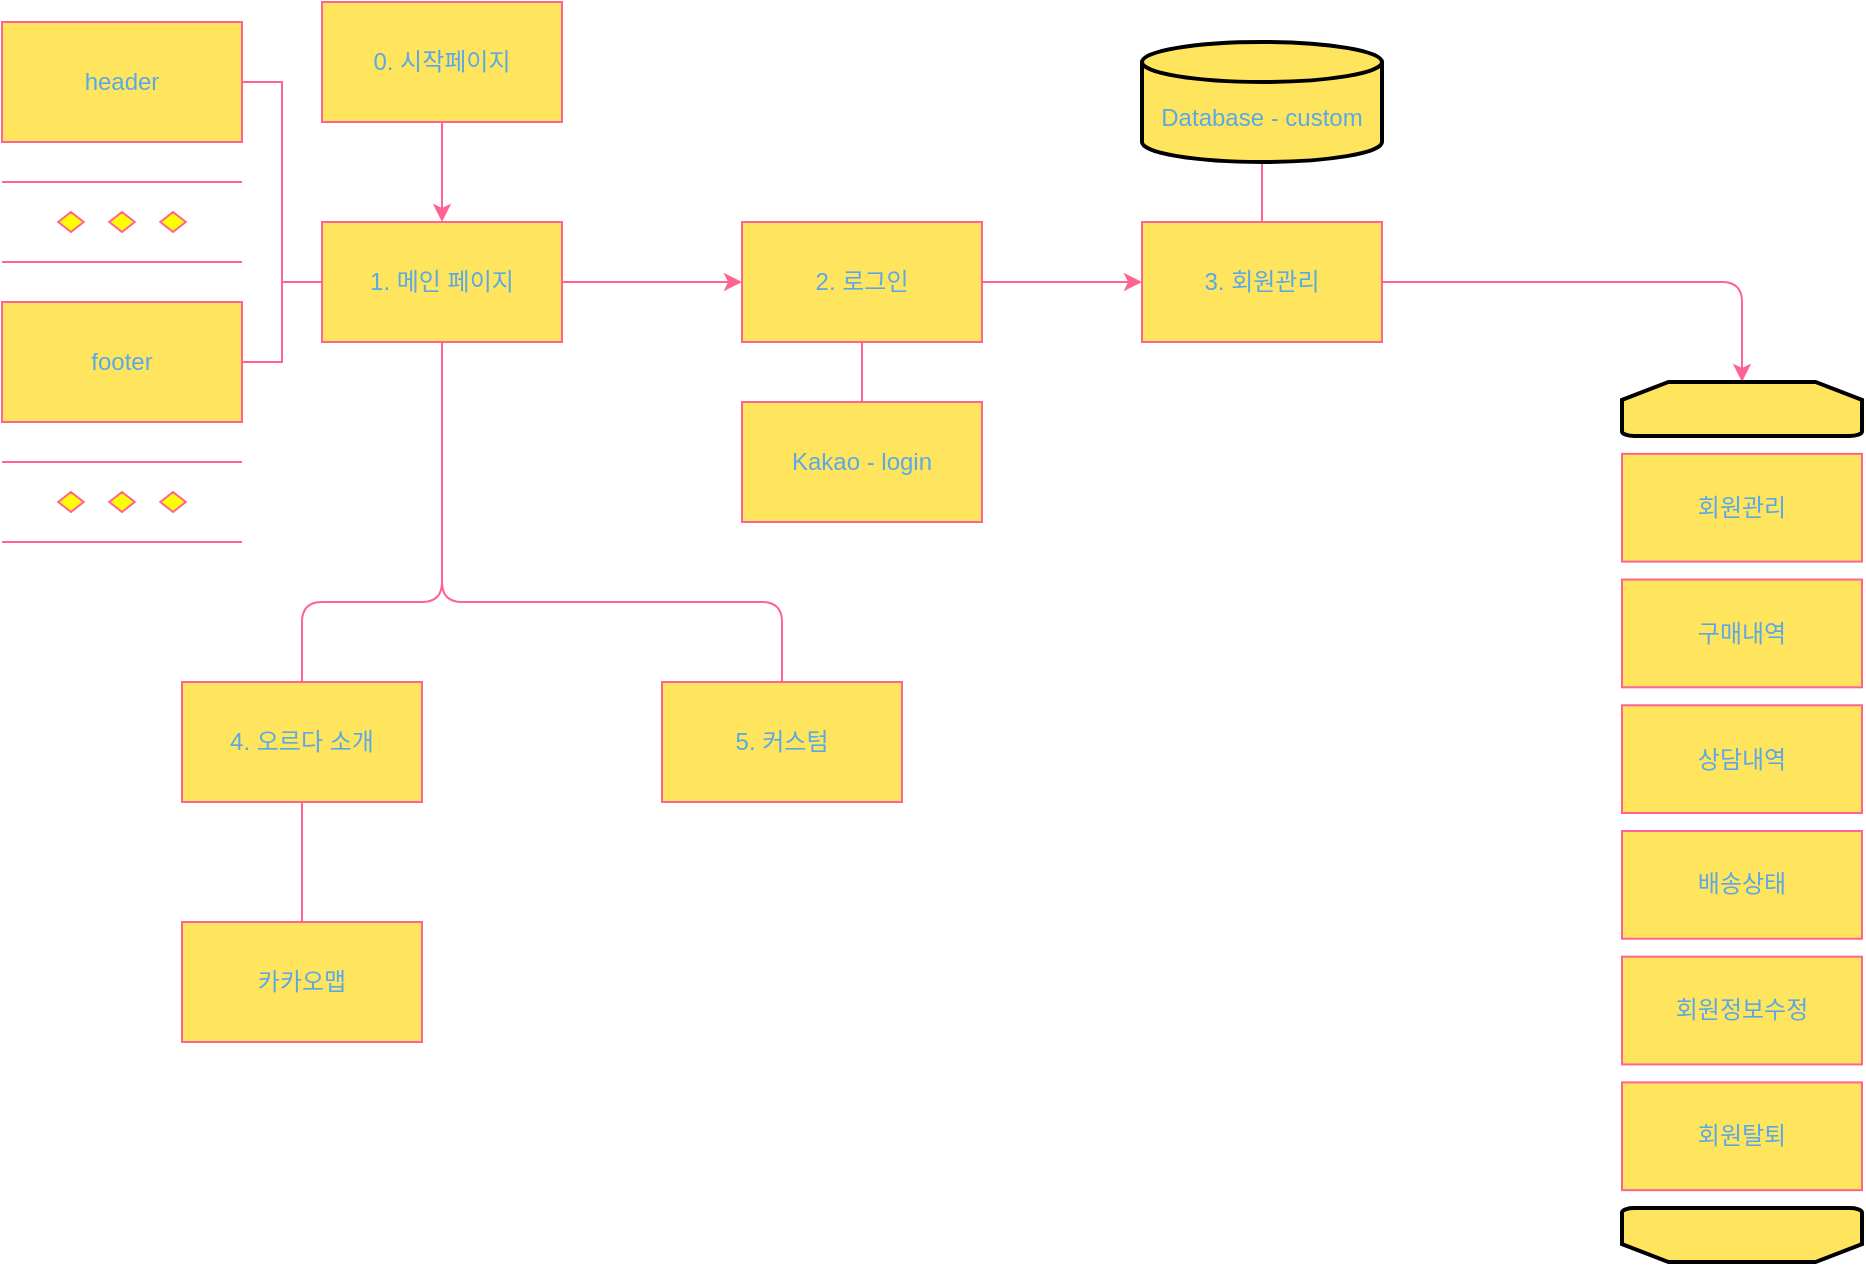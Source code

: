 <mxfile version="13.9.9" type="device"><diagram id="OOXKezzp9KimD4NCaZeo" name="페이지-1"><mxGraphModel dx="1072" dy="806" grid="1" gridSize="10" guides="1" tooltips="1" connect="1" arrows="1" fold="1" page="1" pageScale="1" pageWidth="827" pageHeight="1169" math="0" shadow="0"><root><mxCell id="0"/><mxCell id="1" parent="0"/><mxCell id="9aAK73mgLOUy9YAVK1il-12" value="" style="edgeStyle=orthogonalEdgeStyle;rounded=0;orthogonalLoop=1;jettySize=auto;html=1;strokeColor=#FF6392;fontColor=#5AA9E6;" edge="1" parent="1" source="9aAK73mgLOUy9YAVK1il-1" target="9aAK73mgLOUy9YAVK1il-2"><mxGeometry relative="1" as="geometry"/></mxCell><mxCell id="9aAK73mgLOUy9YAVK1il-1" value="0. 시작페이지" style="rounded=0;whiteSpace=wrap;html=1;fillColor=#FFE45E;strokeColor=#FF6392;fontColor=#5AA9E6;" vertex="1" parent="1"><mxGeometry x="370" y="80" width="120" height="60" as="geometry"/></mxCell><mxCell id="9aAK73mgLOUy9YAVK1il-18" style="edgeStyle=orthogonalEdgeStyle;rounded=0;orthogonalLoop=1;jettySize=auto;html=1;exitX=0;exitY=0.5;exitDx=0;exitDy=0;endArrow=none;endFill=0;strokeColor=#FF6392;fontColor=#5AA9E6;" edge="1" parent="1" source="9aAK73mgLOUy9YAVK1il-2"><mxGeometry relative="1" as="geometry"><mxPoint x="350" y="220" as="targetPoint"/></mxGeometry></mxCell><mxCell id="9aAK73mgLOUy9YAVK1il-19" style="edgeStyle=orthogonalEdgeStyle;rounded=0;orthogonalLoop=1;jettySize=auto;html=1;entryX=0;entryY=0.5;entryDx=0;entryDy=0;endArrow=classic;endFill=1;strokeColor=#FF6392;fontColor=#5AA9E6;" edge="1" parent="1" source="9aAK73mgLOUy9YAVK1il-2" target="9aAK73mgLOUy9YAVK1il-5"><mxGeometry relative="1" as="geometry"/></mxCell><mxCell id="9aAK73mgLOUy9YAVK1il-41" style="edgeStyle=orthogonalEdgeStyle;curved=0;rounded=1;sketch=0;orthogonalLoop=1;jettySize=auto;html=1;entryX=0.5;entryY=0;entryDx=0;entryDy=0;endArrow=none;endFill=0;strokeColor=#FF6392;fillColor=#FFE45E;fontColor=#5AA9E6;" edge="1" parent="1" source="9aAK73mgLOUy9YAVK1il-2" target="9aAK73mgLOUy9YAVK1il-9"><mxGeometry relative="1" as="geometry"><Array as="points"><mxPoint x="430" y="380"/><mxPoint x="360" y="380"/></Array></mxGeometry></mxCell><mxCell id="9aAK73mgLOUy9YAVK1il-42" style="edgeStyle=orthogonalEdgeStyle;curved=0;rounded=1;sketch=0;orthogonalLoop=1;jettySize=auto;html=1;exitX=0.5;exitY=1;exitDx=0;exitDy=0;endArrow=none;endFill=0;strokeColor=#FF6392;fillColor=#FFE45E;fontColor=#5AA9E6;" edge="1" parent="1" source="9aAK73mgLOUy9YAVK1il-2" target="9aAK73mgLOUy9YAVK1il-37"><mxGeometry relative="1" as="geometry"><Array as="points"><mxPoint x="430" y="380"/><mxPoint x="600" y="380"/></Array></mxGeometry></mxCell><mxCell id="9aAK73mgLOUy9YAVK1il-2" value="1. 메인 페이지" style="rounded=0;whiteSpace=wrap;html=1;fillColor=#FFE45E;strokeColor=#FF6392;fontColor=#5AA9E6;" vertex="1" parent="1"><mxGeometry x="370" y="190" width="120" height="60" as="geometry"/></mxCell><mxCell id="9aAK73mgLOUy9YAVK1il-16" style="edgeStyle=orthogonalEdgeStyle;rounded=0;orthogonalLoop=1;jettySize=auto;html=1;exitX=1;exitY=0.5;exitDx=0;exitDy=0;endArrow=none;endFill=0;strokeColor=#FF6392;fontColor=#5AA9E6;" edge="1" parent="1" source="9aAK73mgLOUy9YAVK1il-3"><mxGeometry relative="1" as="geometry"><mxPoint x="330" y="260" as="targetPoint"/><Array as="points"><mxPoint x="350" y="120"/><mxPoint x="350" y="260"/></Array></mxGeometry></mxCell><mxCell id="9aAK73mgLOUy9YAVK1il-3" value="header" style="rounded=0;whiteSpace=wrap;html=1;fillColor=#FFE45E;strokeColor=#FF6392;fontColor=#5AA9E6;" vertex="1" parent="1"><mxGeometry x="210" y="90" width="120" height="60" as="geometry"/></mxCell><mxCell id="9aAK73mgLOUy9YAVK1il-4" value="footer" style="rounded=0;whiteSpace=wrap;html=1;fillColor=#FFE45E;strokeColor=#FF6392;fontColor=#5AA9E6;" vertex="1" parent="1"><mxGeometry x="210" y="230" width="120" height="60" as="geometry"/></mxCell><mxCell id="9aAK73mgLOUy9YAVK1il-20" style="edgeStyle=orthogonalEdgeStyle;rounded=0;orthogonalLoop=1;jettySize=auto;html=1;exitX=1;exitY=0.5;exitDx=0;exitDy=0;entryX=0;entryY=0.5;entryDx=0;entryDy=0;endArrow=classic;endFill=1;strokeColor=#FF6392;fontColor=#5AA9E6;" edge="1" parent="1" source="9aAK73mgLOUy9YAVK1il-5" target="9aAK73mgLOUy9YAVK1il-6"><mxGeometry relative="1" as="geometry"/></mxCell><mxCell id="9aAK73mgLOUy9YAVK1il-31" style="edgeStyle=orthogonalEdgeStyle;curved=0;rounded=1;sketch=0;orthogonalLoop=1;jettySize=auto;html=1;exitX=0.5;exitY=1;exitDx=0;exitDy=0;strokeColor=#FF6392;fillColor=#FFE45E;fontColor=#5AA9E6;endArrow=none;endFill=0;" edge="1" parent="1" source="9aAK73mgLOUy9YAVK1il-5" target="9aAK73mgLOUy9YAVK1il-8"><mxGeometry relative="1" as="geometry"/></mxCell><mxCell id="9aAK73mgLOUy9YAVK1il-5" value="2. 로그인" style="rounded=0;whiteSpace=wrap;html=1;fillColor=#FFE45E;strokeColor=#FF6392;fontColor=#5AA9E6;" vertex="1" parent="1"><mxGeometry x="580" y="190" width="120" height="60" as="geometry"/></mxCell><mxCell id="9aAK73mgLOUy9YAVK1il-30" style="edgeStyle=orthogonalEdgeStyle;curved=0;rounded=1;sketch=0;orthogonalLoop=1;jettySize=auto;html=1;strokeColor=#FF6392;fillColor=#FFE45E;fontColor=#5AA9E6;" edge="1" parent="1" source="9aAK73mgLOUy9YAVK1il-6" target="9aAK73mgLOUy9YAVK1il-21"><mxGeometry relative="1" as="geometry"/></mxCell><mxCell id="9aAK73mgLOUy9YAVK1il-6" value="3. 회원관리" style="rounded=0;whiteSpace=wrap;html=1;fillColor=#FFE45E;strokeColor=#FF6392;fontColor=#5AA9E6;" vertex="1" parent="1"><mxGeometry x="780" y="190" width="120" height="60" as="geometry"/></mxCell><mxCell id="9aAK73mgLOUy9YAVK1il-8" value="Kakao - login" style="rounded=0;whiteSpace=wrap;html=1;fillColor=#FFE45E;strokeColor=#FF6392;fontColor=#5AA9E6;" vertex="1" parent="1"><mxGeometry x="580" y="280" width="120" height="60" as="geometry"/></mxCell><mxCell id="9aAK73mgLOUy9YAVK1il-40" value="" style="edgeStyle=orthogonalEdgeStyle;curved=0;rounded=1;sketch=0;orthogonalLoop=1;jettySize=auto;html=1;endArrow=none;endFill=0;strokeColor=#FF6392;fillColor=#FFE45E;fontColor=#5AA9E6;" edge="1" parent="1" source="9aAK73mgLOUy9YAVK1il-9" target="9aAK73mgLOUy9YAVK1il-39"><mxGeometry relative="1" as="geometry"/></mxCell><mxCell id="9aAK73mgLOUy9YAVK1il-9" value="4. 오르다 소개" style="rounded=0;whiteSpace=wrap;html=1;fillColor=#FFE45E;strokeColor=#FF6392;fontColor=#5AA9E6;" vertex="1" parent="1"><mxGeometry x="300" y="420" width="120" height="60" as="geometry"/></mxCell><mxCell id="9aAK73mgLOUy9YAVK1il-21" value="" style="strokeWidth=2;html=1;shape=mxgraph.flowchart.loop_limit;whiteSpace=wrap;rounded=0;sketch=0;fillColor=#FFE45E;fontColor=#5AA9E6;" vertex="1" parent="1"><mxGeometry x="1020" y="270" width="120" height="26.939" as="geometry"/></mxCell><mxCell id="9aAK73mgLOUy9YAVK1il-22" value="회원관리" style="rounded=0;whiteSpace=wrap;html=1;fillColor=#FFE45E;strokeColor=#FF6392;fontColor=#5AA9E6;" vertex="1" parent="1"><mxGeometry x="1020" y="305.918" width="120" height="53.878" as="geometry"/></mxCell><mxCell id="9aAK73mgLOUy9YAVK1il-23" value="구매내역" style="rounded=0;whiteSpace=wrap;html=1;fillColor=#FFE45E;strokeColor=#FF6392;fontColor=#5AA9E6;" vertex="1" parent="1"><mxGeometry x="1020" y="368.776" width="120" height="53.878" as="geometry"/></mxCell><mxCell id="9aAK73mgLOUy9YAVK1il-24" value="상담내역" style="rounded=0;whiteSpace=wrap;html=1;fillColor=#FFE45E;strokeColor=#FF6392;fontColor=#5AA9E6;" vertex="1" parent="1"><mxGeometry x="1020" y="431.633" width="120" height="53.878" as="geometry"/></mxCell><mxCell id="9aAK73mgLOUy9YAVK1il-25" value="배송상태" style="rounded=0;whiteSpace=wrap;html=1;fillColor=#FFE45E;strokeColor=#FF6392;fontColor=#5AA9E6;" vertex="1" parent="1"><mxGeometry x="1020" y="494.49" width="120" height="53.878" as="geometry"/></mxCell><mxCell id="9aAK73mgLOUy9YAVK1il-26" value="회원정보수정" style="rounded=0;whiteSpace=wrap;html=1;fillColor=#FFE45E;strokeColor=#FF6392;fontColor=#5AA9E6;" vertex="1" parent="1"><mxGeometry x="1020" y="557.347" width="120" height="53.878" as="geometry"/></mxCell><mxCell id="9aAK73mgLOUy9YAVK1il-27" value="회원탈퇴" style="rounded=0;whiteSpace=wrap;html=1;fillColor=#FFE45E;strokeColor=#FF6392;fontColor=#5AA9E6;" vertex="1" parent="1"><mxGeometry x="1020" y="620.204" width="120" height="53.878" as="geometry"/></mxCell><mxCell id="9aAK73mgLOUy9YAVK1il-28" value="" style="strokeWidth=2;html=1;shape=mxgraph.flowchart.loop_limit;whiteSpace=wrap;rounded=0;sketch=0;fillColor=#FFE45E;fontColor=#5AA9E6;rotation=-180;" vertex="1" parent="1"><mxGeometry x="1020" y="683.061" width="120" height="26.939" as="geometry"/></mxCell><mxCell id="9aAK73mgLOUy9YAVK1il-33" value="" style="edgeStyle=orthogonalEdgeStyle;curved=0;rounded=1;sketch=0;orthogonalLoop=1;jettySize=auto;html=1;endArrow=none;endFill=0;strokeColor=#FF6392;fillColor=#FFE45E;fontColor=#5AA9E6;" edge="1" parent="1" source="9aAK73mgLOUy9YAVK1il-32" target="9aAK73mgLOUy9YAVK1il-6"><mxGeometry relative="1" as="geometry"/></mxCell><mxCell id="9aAK73mgLOUy9YAVK1il-32" value="&lt;br&gt;Database - custom" style="strokeWidth=2;html=1;shape=mxgraph.flowchart.database;whiteSpace=wrap;rounded=0;sketch=0;fillColor=#FFE45E;fontColor=#5AA9E6;" vertex="1" parent="1"><mxGeometry x="780" y="100" width="120" height="60" as="geometry"/></mxCell><mxCell id="9aAK73mgLOUy9YAVK1il-35" value="" style="verticalLabelPosition=bottom;verticalAlign=top;html=1;shape=mxgraph.flowchart.parallel_mode;pointerEvents=1;rounded=0;sketch=0;strokeColor=#FF6392;fillColor=#FFE45E;fontColor=#5AA9E6;" vertex="1" parent="1"><mxGeometry x="210" y="170" width="120" height="40" as="geometry"/></mxCell><mxCell id="9aAK73mgLOUy9YAVK1il-36" value="" style="verticalLabelPosition=bottom;verticalAlign=top;html=1;shape=mxgraph.flowchart.parallel_mode;pointerEvents=1;rounded=0;sketch=0;strokeColor=#FF6392;fillColor=#FFE45E;fontColor=#5AA9E6;" vertex="1" parent="1"><mxGeometry x="210" y="310" width="120" height="40" as="geometry"/></mxCell><mxCell id="9aAK73mgLOUy9YAVK1il-37" value="5. 커스텀" style="rounded=0;whiteSpace=wrap;html=1;fillColor=#FFE45E;strokeColor=#FF6392;fontColor=#5AA9E6;" vertex="1" parent="1"><mxGeometry x="540" y="420" width="120" height="60" as="geometry"/></mxCell><mxCell id="9aAK73mgLOUy9YAVK1il-39" value="카카오맵" style="rounded=0;whiteSpace=wrap;html=1;sketch=0;strokeColor=#FF6392;fillColor=#FFE45E;fontColor=#5AA9E6;" vertex="1" parent="1"><mxGeometry x="300" y="540" width="120" height="60" as="geometry"/></mxCell></root></mxGraphModel></diagram></mxfile>